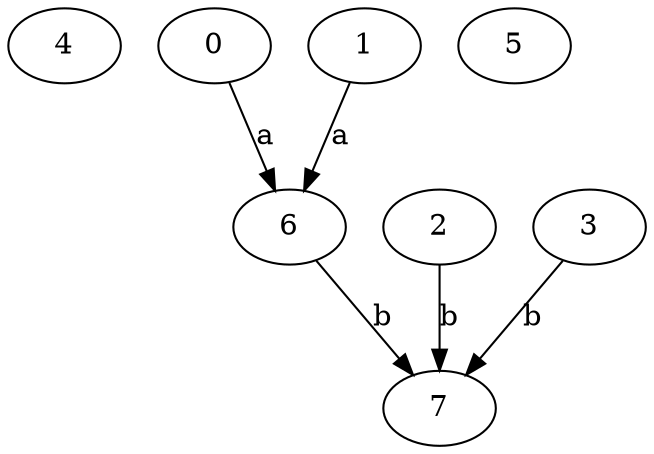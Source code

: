 strict digraph  {
4;
0;
5;
1;
6;
2;
7;
3;
0 -> 6  [label=a];
1 -> 6  [label=a];
6 -> 7  [label=b];
2 -> 7  [label=b];
3 -> 7  [label=b];
}
